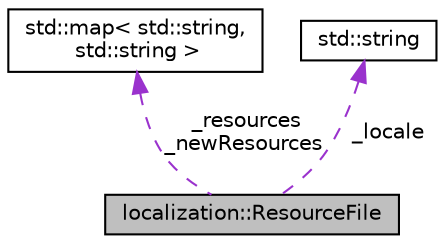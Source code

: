 digraph "localization::ResourceFile"
{
 // LATEX_PDF_SIZE
  edge [fontname="Helvetica",fontsize="10",labelfontname="Helvetica",labelfontsize="10"];
  node [fontname="Helvetica",fontsize="10",shape=record];
  Node1 [label="localization::ResourceFile",height=0.2,width=0.4,color="black", fillcolor="grey75", style="filled", fontcolor="black",tooltip="File regrouping multiple ResourceString in the same locale."];
  Node2 -> Node1 [dir="back",color="darkorchid3",fontsize="10",style="dashed",label=" _resources\n_newResources" ,fontname="Helvetica"];
  Node2 [label="std::map\< std::string,\l std::string \>",height=0.2,width=0.4,color="black", fillcolor="white", style="filled",URL="/home/runner/work/Bomberman-Global-Offensive/Bomberman-Global-Offensive/doc/external/cppreference-doxygen-web.tag.xml$cpp/container/map.html",tooltip=" "];
  Node3 -> Node1 [dir="back",color="darkorchid3",fontsize="10",style="dashed",label=" _locale" ,fontname="Helvetica"];
  Node3 [label="std::string",height=0.2,width=0.4,color="black", fillcolor="white", style="filled",URL="/home/runner/work/Bomberman-Global-Offensive/Bomberman-Global-Offensive/doc/external/cppreference-doxygen-web.tag.xml$cpp/string/basic_string.html",tooltip=" "];
}
